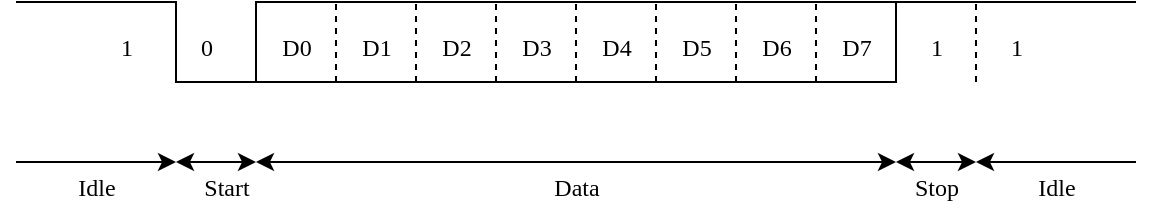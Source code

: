 <mxfile version="21.6.1" type="device">
  <diagram name="Page-1" id="0cv2G-S0-AO7ha8Dd1sW">
    <mxGraphModel dx="989" dy="576" grid="1" gridSize="10" guides="1" tooltips="1" connect="1" arrows="1" fold="1" page="1" pageScale="1" pageWidth="827" pageHeight="1169" math="0" shadow="0">
      <root>
        <mxCell id="0" />
        <mxCell id="1" parent="0" />
        <mxCell id="WnI3qK_31gTjP33_6Msq-15" value="" style="endArrow=none;html=1;rounded=0;fontFamily=Times New Roman;fontSize=12;fontColor=default;" edge="1" parent="1">
          <mxGeometry width="50" height="50" relative="1" as="geometry">
            <mxPoint x="240" y="360" as="sourcePoint" />
            <mxPoint x="800" y="360" as="targetPoint" />
            <Array as="points">
              <mxPoint x="320" y="360" />
              <mxPoint x="320" y="400" />
              <mxPoint x="480" y="400" />
              <mxPoint x="680" y="400" />
              <mxPoint x="680" y="360" />
            </Array>
          </mxGeometry>
        </mxCell>
        <mxCell id="WnI3qK_31gTjP33_6Msq-17" value="" style="endArrow=none;html=1;rounded=0;fontFamily=Times New Roman;fontSize=12;fontColor=default;" edge="1" parent="1">
          <mxGeometry width="50" height="50" relative="1" as="geometry">
            <mxPoint x="360" y="400" as="sourcePoint" />
            <mxPoint x="680" y="360" as="targetPoint" />
            <Array as="points">
              <mxPoint x="360" y="360" />
            </Array>
          </mxGeometry>
        </mxCell>
        <mxCell id="WnI3qK_31gTjP33_6Msq-19" value="" style="endArrow=none;dashed=1;html=1;rounded=0;fontFamily=Times New Roman;fontSize=12;fontColor=default;" edge="1" parent="1">
          <mxGeometry width="50" height="50" relative="1" as="geometry">
            <mxPoint x="400" y="400" as="sourcePoint" />
            <mxPoint x="400" y="360" as="targetPoint" />
          </mxGeometry>
        </mxCell>
        <mxCell id="WnI3qK_31gTjP33_6Msq-20" value="" style="endArrow=none;dashed=1;html=1;rounded=0;fontFamily=Times New Roman;fontSize=12;fontColor=default;" edge="1" parent="1">
          <mxGeometry width="50" height="50" relative="1" as="geometry">
            <mxPoint x="440" y="400" as="sourcePoint" />
            <mxPoint x="440" y="360" as="targetPoint" />
          </mxGeometry>
        </mxCell>
        <mxCell id="WnI3qK_31gTjP33_6Msq-21" value="" style="endArrow=none;dashed=1;html=1;rounded=0;fontFamily=Times New Roman;fontSize=12;fontColor=default;" edge="1" parent="1">
          <mxGeometry width="50" height="50" relative="1" as="geometry">
            <mxPoint x="480" y="400" as="sourcePoint" />
            <mxPoint x="480" y="360" as="targetPoint" />
          </mxGeometry>
        </mxCell>
        <mxCell id="WnI3qK_31gTjP33_6Msq-22" value="" style="endArrow=none;dashed=1;html=1;rounded=0;fontFamily=Times New Roman;fontSize=12;fontColor=default;" edge="1" parent="1">
          <mxGeometry width="50" height="50" relative="1" as="geometry">
            <mxPoint x="520" y="400" as="sourcePoint" />
            <mxPoint x="520" y="360" as="targetPoint" />
          </mxGeometry>
        </mxCell>
        <mxCell id="WnI3qK_31gTjP33_6Msq-23" value="" style="endArrow=none;dashed=1;html=1;rounded=0;fontFamily=Times New Roman;fontSize=12;fontColor=default;" edge="1" parent="1">
          <mxGeometry width="50" height="50" relative="1" as="geometry">
            <mxPoint x="560" y="400" as="sourcePoint" />
            <mxPoint x="560" y="360" as="targetPoint" />
          </mxGeometry>
        </mxCell>
        <mxCell id="WnI3qK_31gTjP33_6Msq-24" value="" style="endArrow=none;dashed=1;html=1;rounded=0;fontFamily=Times New Roman;fontSize=12;fontColor=default;" edge="1" parent="1">
          <mxGeometry width="50" height="50" relative="1" as="geometry">
            <mxPoint x="600" y="400" as="sourcePoint" />
            <mxPoint x="600" y="360" as="targetPoint" />
          </mxGeometry>
        </mxCell>
        <mxCell id="WnI3qK_31gTjP33_6Msq-25" value="" style="endArrow=none;dashed=1;html=1;rounded=0;fontFamily=Times New Roman;fontSize=12;fontColor=default;" edge="1" parent="1">
          <mxGeometry width="50" height="50" relative="1" as="geometry">
            <mxPoint x="640" y="400" as="sourcePoint" />
            <mxPoint x="640" y="360" as="targetPoint" />
          </mxGeometry>
        </mxCell>
        <mxCell id="WnI3qK_31gTjP33_6Msq-26" value="" style="endArrow=classic;startArrow=none;html=1;rounded=0;fontFamily=Times New Roman;fontSize=12;fontColor=default;startFill=0;" edge="1" parent="1">
          <mxGeometry width="50" height="50" relative="1" as="geometry">
            <mxPoint x="240" y="440" as="sourcePoint" />
            <mxPoint x="320" y="440" as="targetPoint" />
          </mxGeometry>
        </mxCell>
        <mxCell id="WnI3qK_31gTjP33_6Msq-27" value="" style="endArrow=classic;startArrow=classic;html=1;rounded=0;fontFamily=Times New Roman;fontSize=12;fontColor=default;" edge="1" parent="1">
          <mxGeometry width="50" height="50" relative="1" as="geometry">
            <mxPoint x="320" y="440" as="sourcePoint" />
            <mxPoint x="360" y="440" as="targetPoint" />
          </mxGeometry>
        </mxCell>
        <mxCell id="WnI3qK_31gTjP33_6Msq-28" value="" style="endArrow=classic;startArrow=classic;html=1;rounded=0;fontFamily=Times New Roman;fontSize=12;fontColor=default;" edge="1" parent="1">
          <mxGeometry width="50" height="50" relative="1" as="geometry">
            <mxPoint x="360" y="440" as="sourcePoint" />
            <mxPoint x="680" y="440" as="targetPoint" />
          </mxGeometry>
        </mxCell>
        <mxCell id="WnI3qK_31gTjP33_6Msq-29" value="" style="endArrow=classic;startArrow=classic;html=1;rounded=0;fontFamily=Times New Roman;fontSize=12;fontColor=default;" edge="1" parent="1">
          <mxGeometry width="50" height="50" relative="1" as="geometry">
            <mxPoint x="680" y="440" as="sourcePoint" />
            <mxPoint x="720" y="440" as="targetPoint" />
          </mxGeometry>
        </mxCell>
        <mxCell id="WnI3qK_31gTjP33_6Msq-30" value="" style="endArrow=none;startArrow=classic;html=1;rounded=0;fontFamily=Times New Roman;fontSize=12;fontColor=default;endFill=0;" edge="1" parent="1">
          <mxGeometry width="50" height="50" relative="1" as="geometry">
            <mxPoint x="720" y="440" as="sourcePoint" />
            <mxPoint x="800" y="440" as="targetPoint" />
          </mxGeometry>
        </mxCell>
        <mxCell id="WnI3qK_31gTjP33_6Msq-31" value="Data" style="text;html=1;align=center;verticalAlign=middle;resizable=0;points=[];autosize=1;strokeColor=none;fillColor=none;fontSize=12;fontFamily=Times New Roman;fontColor=default;" vertex="1" parent="1">
          <mxGeometry x="495" y="438" width="50" height="30" as="geometry" />
        </mxCell>
        <mxCell id="WnI3qK_31gTjP33_6Msq-32" value="Start" style="text;html=1;align=center;verticalAlign=middle;resizable=0;points=[];autosize=1;strokeColor=none;fillColor=none;fontSize=12;fontFamily=Times New Roman;fontColor=default;" vertex="1" parent="1">
          <mxGeometry x="320" y="438" width="50" height="30" as="geometry" />
        </mxCell>
        <mxCell id="WnI3qK_31gTjP33_6Msq-33" value="Stop" style="text;html=1;align=center;verticalAlign=middle;resizable=0;points=[];autosize=1;strokeColor=none;fillColor=none;fontSize=12;fontFamily=Times New Roman;fontColor=default;" vertex="1" parent="1">
          <mxGeometry x="675" y="438" width="50" height="30" as="geometry" />
        </mxCell>
        <mxCell id="WnI3qK_31gTjP33_6Msq-34" value="Idle" style="text;html=1;align=center;verticalAlign=middle;resizable=0;points=[];autosize=1;strokeColor=none;fillColor=none;fontSize=12;fontFamily=Times New Roman;fontColor=default;" vertex="1" parent="1">
          <mxGeometry x="740" y="438" width="40" height="30" as="geometry" />
        </mxCell>
        <mxCell id="WnI3qK_31gTjP33_6Msq-35" value="Idle" style="text;html=1;align=center;verticalAlign=middle;resizable=0;points=[];autosize=1;strokeColor=none;fillColor=none;fontSize=12;fontFamily=Times New Roman;fontColor=default;" vertex="1" parent="1">
          <mxGeometry x="260" y="438" width="40" height="30" as="geometry" />
        </mxCell>
        <mxCell id="WnI3qK_31gTjP33_6Msq-36" value="0" style="text;html=1;align=center;verticalAlign=middle;resizable=0;points=[];autosize=1;strokeColor=none;fillColor=none;fontSize=12;fontFamily=Times New Roman;fontColor=default;" vertex="1" parent="1">
          <mxGeometry x="320" y="368" width="30" height="30" as="geometry" />
        </mxCell>
        <mxCell id="WnI3qK_31gTjP33_6Msq-37" value="1" style="text;html=1;align=center;verticalAlign=middle;resizable=0;points=[];autosize=1;strokeColor=none;fillColor=none;fontSize=12;fontFamily=Times New Roman;fontColor=default;" vertex="1" parent="1">
          <mxGeometry x="280" y="368" width="30" height="30" as="geometry" />
        </mxCell>
        <mxCell id="WnI3qK_31gTjP33_6Msq-38" value="" style="endArrow=none;dashed=1;html=1;rounded=0;fontFamily=Times New Roman;fontSize=12;fontColor=default;" edge="1" parent="1">
          <mxGeometry width="50" height="50" relative="1" as="geometry">
            <mxPoint x="720" y="400" as="sourcePoint" />
            <mxPoint x="720" y="360" as="targetPoint" />
          </mxGeometry>
        </mxCell>
        <mxCell id="WnI3qK_31gTjP33_6Msq-39" value="1" style="text;html=1;align=center;verticalAlign=middle;resizable=0;points=[];autosize=1;strokeColor=none;fillColor=none;fontSize=12;fontFamily=Times New Roman;fontColor=default;" vertex="1" parent="1">
          <mxGeometry x="685" y="368" width="30" height="30" as="geometry" />
        </mxCell>
        <mxCell id="WnI3qK_31gTjP33_6Msq-40" value="D0" style="text;html=1;align=center;verticalAlign=middle;resizable=0;points=[];autosize=1;strokeColor=none;fillColor=none;fontSize=12;fontFamily=Times New Roman;fontColor=default;" vertex="1" parent="1">
          <mxGeometry x="360" y="368" width="40" height="30" as="geometry" />
        </mxCell>
        <mxCell id="WnI3qK_31gTjP33_6Msq-41" value="D1" style="text;html=1;align=center;verticalAlign=middle;resizable=0;points=[];autosize=1;strokeColor=none;fillColor=none;fontSize=12;fontFamily=Times New Roman;fontColor=default;" vertex="1" parent="1">
          <mxGeometry x="400" y="368" width="40" height="30" as="geometry" />
        </mxCell>
        <mxCell id="WnI3qK_31gTjP33_6Msq-42" value="D2" style="text;html=1;align=center;verticalAlign=middle;resizable=0;points=[];autosize=1;strokeColor=none;fillColor=none;fontSize=12;fontFamily=Times New Roman;fontColor=default;" vertex="1" parent="1">
          <mxGeometry x="440" y="368" width="40" height="30" as="geometry" />
        </mxCell>
        <mxCell id="WnI3qK_31gTjP33_6Msq-43" value="D3" style="text;html=1;align=center;verticalAlign=middle;resizable=0;points=[];autosize=1;strokeColor=none;fillColor=none;fontSize=12;fontFamily=Times New Roman;fontColor=default;" vertex="1" parent="1">
          <mxGeometry x="480" y="368" width="40" height="30" as="geometry" />
        </mxCell>
        <mxCell id="WnI3qK_31gTjP33_6Msq-44" value="D4" style="text;html=1;align=center;verticalAlign=middle;resizable=0;points=[];autosize=1;strokeColor=none;fillColor=none;fontSize=12;fontFamily=Times New Roman;fontColor=default;" vertex="1" parent="1">
          <mxGeometry x="520" y="368" width="40" height="30" as="geometry" />
        </mxCell>
        <mxCell id="WnI3qK_31gTjP33_6Msq-45" value="D5" style="text;html=1;align=center;verticalAlign=middle;resizable=0;points=[];autosize=1;strokeColor=none;fillColor=none;fontSize=12;fontFamily=Times New Roman;fontColor=default;" vertex="1" parent="1">
          <mxGeometry x="560" y="368" width="40" height="30" as="geometry" />
        </mxCell>
        <mxCell id="WnI3qK_31gTjP33_6Msq-46" value="D6" style="text;html=1;align=center;verticalAlign=middle;resizable=0;points=[];autosize=1;strokeColor=none;fillColor=none;fontSize=12;fontFamily=Times New Roman;fontColor=default;" vertex="1" parent="1">
          <mxGeometry x="600" y="368" width="40" height="30" as="geometry" />
        </mxCell>
        <mxCell id="WnI3qK_31gTjP33_6Msq-47" value="D7" style="text;html=1;align=center;verticalAlign=middle;resizable=0;points=[];autosize=1;strokeColor=none;fillColor=none;fontSize=12;fontFamily=Times New Roman;fontColor=default;" vertex="1" parent="1">
          <mxGeometry x="640" y="368" width="40" height="30" as="geometry" />
        </mxCell>
        <mxCell id="WnI3qK_31gTjP33_6Msq-49" value="1" style="text;html=1;align=center;verticalAlign=middle;resizable=0;points=[];autosize=1;strokeColor=none;fillColor=none;fontSize=12;fontFamily=Times New Roman;fontColor=default;" vertex="1" parent="1">
          <mxGeometry x="725" y="368" width="30" height="30" as="geometry" />
        </mxCell>
      </root>
    </mxGraphModel>
  </diagram>
</mxfile>
